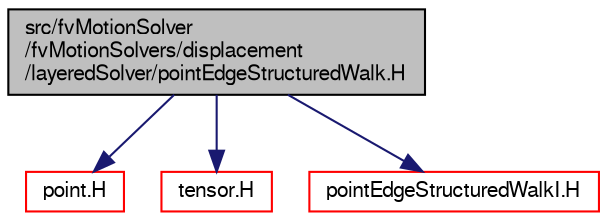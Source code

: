 digraph "src/fvMotionSolver/fvMotionSolvers/displacement/layeredSolver/pointEdgeStructuredWalk.H"
{
  bgcolor="transparent";
  edge [fontname="FreeSans",fontsize="10",labelfontname="FreeSans",labelfontsize="10"];
  node [fontname="FreeSans",fontsize="10",shape=record];
  Node0 [label="src/fvMotionSolver\l/fvMotionSolvers/displacement\l/layeredSolver/pointEdgeStructuredWalk.H",height=0.2,width=0.4,color="black", fillcolor="grey75", style="filled", fontcolor="black"];
  Node0 -> Node1 [color="midnightblue",fontsize="10",style="solid",fontname="FreeSans"];
  Node1 [label="point.H",height=0.2,width=0.4,color="red",URL="$a12059.html"];
  Node0 -> Node47 [color="midnightblue",fontsize="10",style="solid",fontname="FreeSans"];
  Node47 [label="tensor.H",height=0.2,width=0.4,color="red",URL="$a12755.html"];
  Node0 -> Node56 [color="midnightblue",fontsize="10",style="solid",fontname="FreeSans"];
  Node56 [label="pointEdgeStructuredWalkI.H",height=0.2,width=0.4,color="red",URL="$a04403.html"];
}
